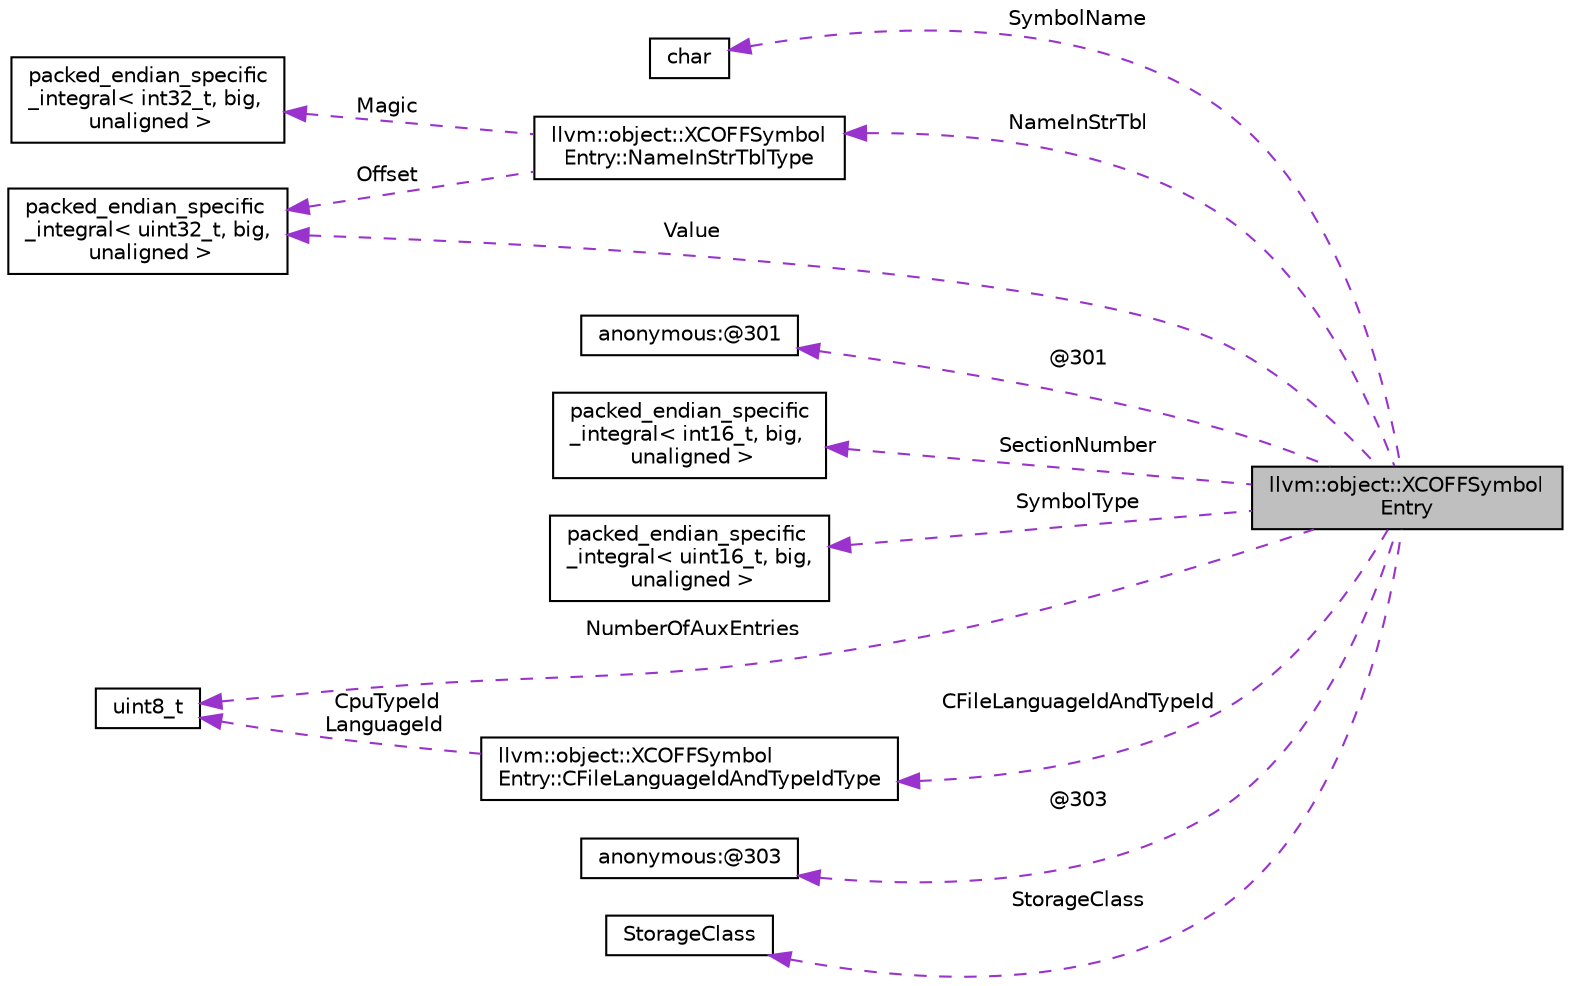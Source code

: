 digraph "llvm::object::XCOFFSymbolEntry"
{
 // LATEX_PDF_SIZE
  bgcolor="transparent";
  edge [fontname="Helvetica",fontsize="10",labelfontname="Helvetica",labelfontsize="10"];
  node [fontname="Helvetica",fontsize="10",shape="box"];
  rankdir="LR";
  Node1 [label="llvm::object::XCOFFSymbol\lEntry",height=0.2,width=0.4,color="black", fillcolor="grey75", style="filled", fontcolor="black",tooltip=" "];
  Node2 -> Node1 [dir="back",color="darkorchid3",fontsize="10",style="dashed",label=" SymbolName" ,fontname="Helvetica"];
  Node2 [label="char",height=0.2,width=0.4,color="black",URL="$classchar.html",tooltip=" "];
  Node3 -> Node1 [dir="back",color="darkorchid3",fontsize="10",style="dashed",label=" NameInStrTbl" ,fontname="Helvetica"];
  Node3 [label="llvm::object::XCOFFSymbol\lEntry::NameInStrTblType",height=0.2,width=0.4,color="black",URL="$structllvm_1_1object_1_1XCOFFSymbolEntry_1_1NameInStrTblType.html",tooltip=" "];
  Node4 -> Node3 [dir="back",color="darkorchid3",fontsize="10",style="dashed",label=" Magic" ,fontname="Helvetica"];
  Node4 [label="packed_endian_specific\l_integral\< int32_t, big,\l unaligned \>",height=0.2,width=0.4,color="black",tooltip=" "];
  Node5 -> Node3 [dir="back",color="darkorchid3",fontsize="10",style="dashed",label=" Offset" ,fontname="Helvetica"];
  Node5 [label="packed_endian_specific\l_integral\< uint32_t, big,\l unaligned \>",height=0.2,width=0.4,color="black",tooltip=" "];
  Node6 -> Node1 [dir="back",color="darkorchid3",fontsize="10",style="dashed",label=" @301" ,fontname="Helvetica"];
  Node6 [label="anonymous:@301",height=0.2,width=0.4,color="black",tooltip=" "];
  Node5 -> Node1 [dir="back",color="darkorchid3",fontsize="10",style="dashed",label=" Value" ,fontname="Helvetica"];
  Node7 -> Node1 [dir="back",color="darkorchid3",fontsize="10",style="dashed",label=" SectionNumber" ,fontname="Helvetica"];
  Node7 [label="packed_endian_specific\l_integral\< int16_t, big,\l unaligned \>",height=0.2,width=0.4,color="black",tooltip=" "];
  Node8 -> Node1 [dir="back",color="darkorchid3",fontsize="10",style="dashed",label=" SymbolType" ,fontname="Helvetica"];
  Node8 [label="packed_endian_specific\l_integral\< uint16_t, big,\l unaligned \>",height=0.2,width=0.4,color="black",tooltip=" "];
  Node9 -> Node1 [dir="back",color="darkorchid3",fontsize="10",style="dashed",label=" CFileLanguageIdAndTypeId" ,fontname="Helvetica"];
  Node9 [label="llvm::object::XCOFFSymbol\lEntry::CFileLanguageIdAndTypeIdType",height=0.2,width=0.4,color="black",URL="$structllvm_1_1object_1_1XCOFFSymbolEntry_1_1CFileLanguageIdAndTypeIdType.html",tooltip=" "];
  Node10 -> Node9 [dir="back",color="darkorchid3",fontsize="10",style="dashed",label=" CpuTypeId\nLanguageId" ,fontname="Helvetica"];
  Node10 [label="uint8_t",height=0.2,width=0.4,color="black",tooltip=" "];
  Node11 -> Node1 [dir="back",color="darkorchid3",fontsize="10",style="dashed",label=" @303" ,fontname="Helvetica"];
  Node11 [label="anonymous:@303",height=0.2,width=0.4,color="black",tooltip=" "];
  Node12 -> Node1 [dir="back",color="darkorchid3",fontsize="10",style="dashed",label=" StorageClass" ,fontname="Helvetica"];
  Node12 [label="StorageClass",height=0.2,width=0.4,color="black",tooltip=" "];
  Node10 -> Node1 [dir="back",color="darkorchid3",fontsize="10",style="dashed",label=" NumberOfAuxEntries" ,fontname="Helvetica"];
}
